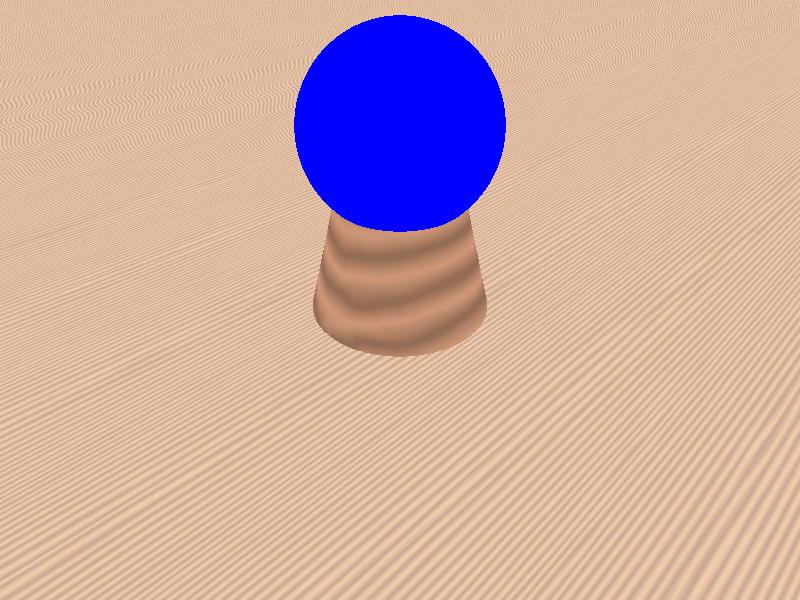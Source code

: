 //Ejemplo de pov ray

#include "colors.inc"
#include "textures.inc"

//Camara
camera{
    location <2,3,-2>
    look_at <0,1,0>
        }

//Sol
light_source{<1500,3000,-2500> color White}

//Peon de ajedrez
union{
//Cabeza del peon
sphere{
    <0,2,0>, .5
    //Cristal azul
    texture{
        pigment{color Blue transmit .8}
        finish{phong .8}}
        interior{ior 2.5}
      }

//Cuerpo del peon      
cone{ <0,1,0>, .5, <0,2,0>, .25
    //Madera
    texture{
        DMFDarkOak
            translate 3*y
    }}
}

//suelo
plane{ <0,1,0>, 0
       //Madera
       texture{
          DMFWood6
      finish{phong .8}
                }
     }
